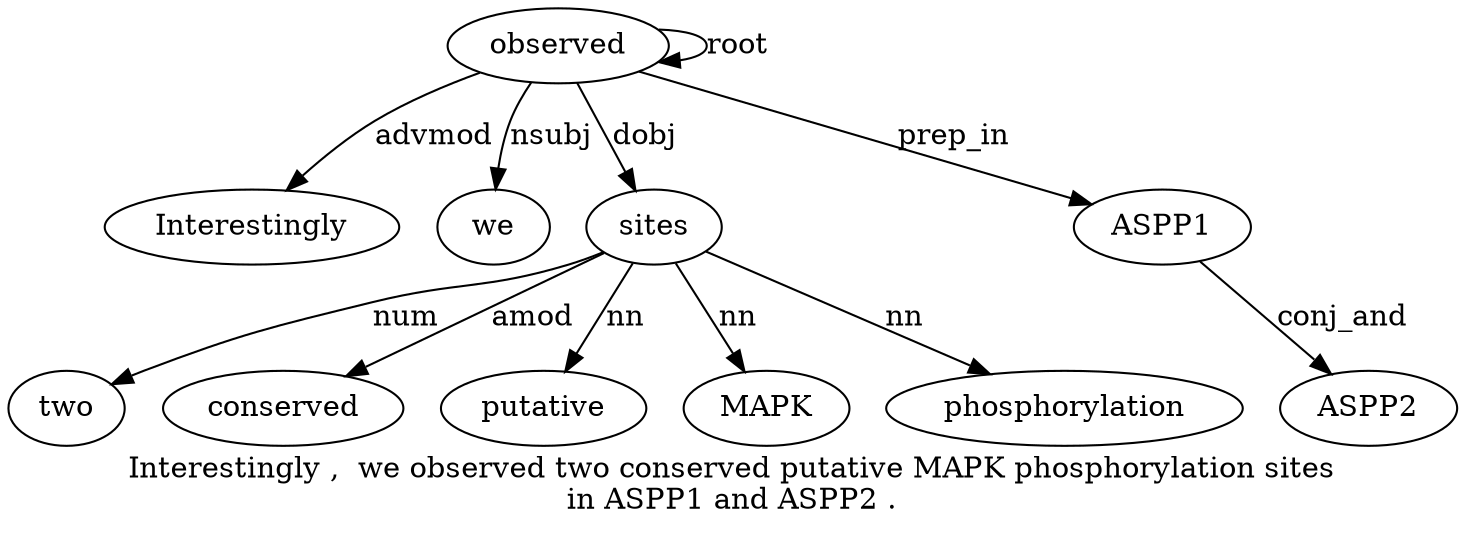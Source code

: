 digraph "Interestingly ,  we observed two conserved putative MAPK phosphorylation sites in ASPP1 and ASPP2 ." {
label="Interestingly ,  we observed two conserved putative MAPK phosphorylation sites
in ASPP1 and ASPP2 .";
observed4 [style=filled, fillcolor=white, label=observed];
Interestingly1 [style=filled, fillcolor=white, label=Interestingly];
observed4 -> Interestingly1  [label=advmod];
we3 [style=filled, fillcolor=white, label=we];
observed4 -> we3  [label=nsubj];
observed4 -> observed4  [label=root];
sites10 [style=filled, fillcolor=white, label=sites];
two5 [style=filled, fillcolor=white, label=two];
sites10 -> two5  [label=num];
conserved6 [style=filled, fillcolor=white, label=conserved];
sites10 -> conserved6  [label=amod];
putative7 [style=filled, fillcolor=white, label=putative];
sites10 -> putative7  [label=nn];
MAPK8 [style=filled, fillcolor=white, label=MAPK];
sites10 -> MAPK8  [label=nn];
phosphorylation9 [style=filled, fillcolor=white, label=phosphorylation];
sites10 -> phosphorylation9  [label=nn];
observed4 -> sites10  [label=dobj];
ASPP112 [style=filled, fillcolor=white, label=ASPP1];
observed4 -> ASPP112  [label=prep_in];
ASPP214 [style=filled, fillcolor=white, label=ASPP2];
ASPP112 -> ASPP214  [label=conj_and];
}
